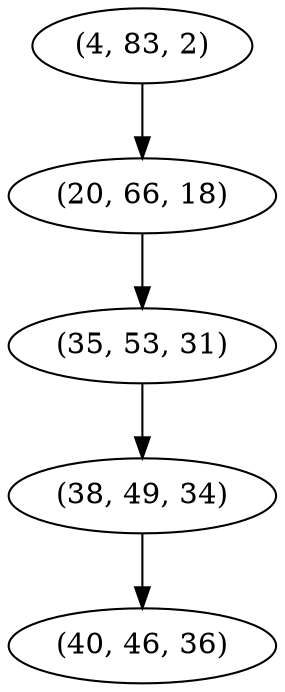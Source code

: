 digraph tree {
    "(4, 83, 2)";
    "(20, 66, 18)";
    "(35, 53, 31)";
    "(38, 49, 34)";
    "(40, 46, 36)";
    "(4, 83, 2)" -> "(20, 66, 18)";
    "(20, 66, 18)" -> "(35, 53, 31)";
    "(35, 53, 31)" -> "(38, 49, 34)";
    "(38, 49, 34)" -> "(40, 46, 36)";
}
